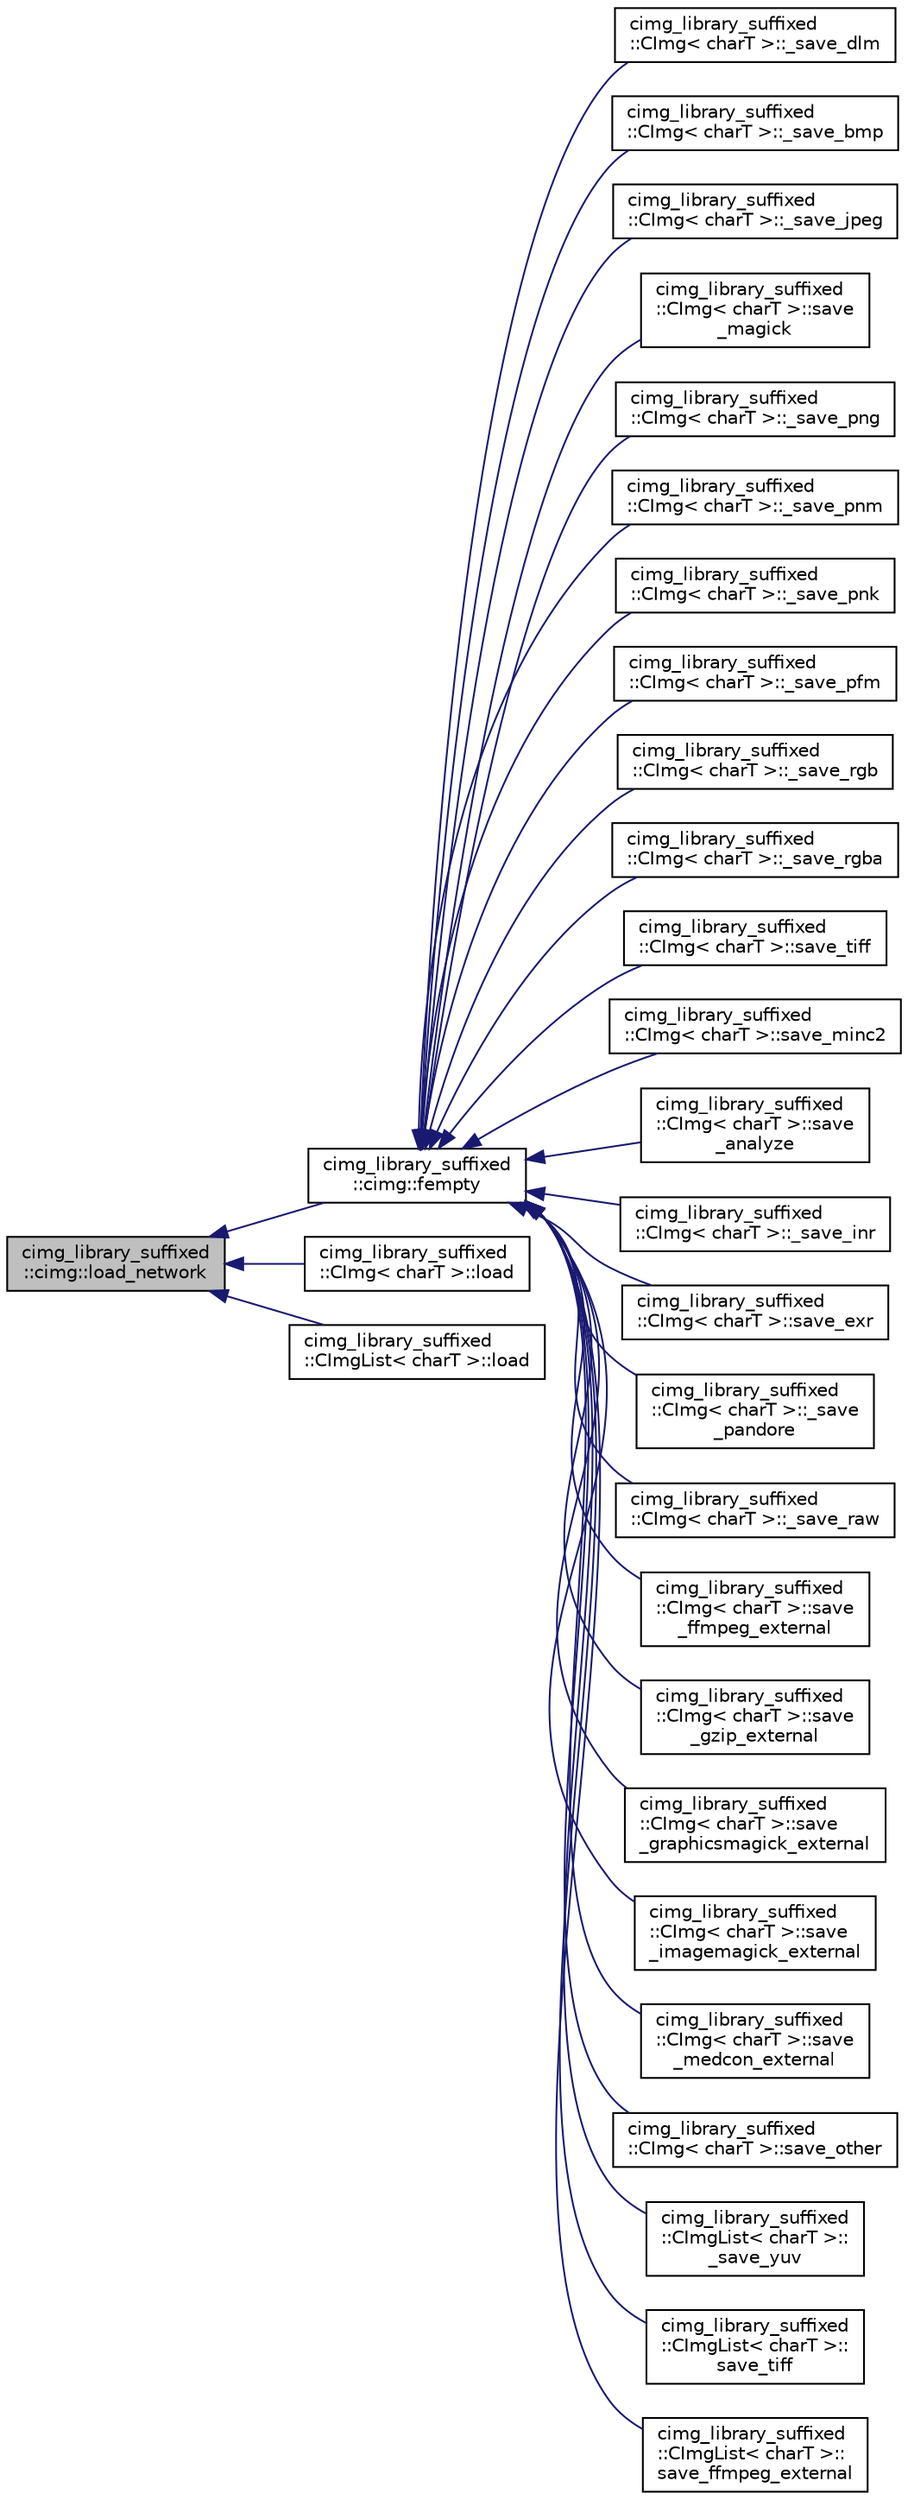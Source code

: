 digraph "cimg_library_suffixed::cimg::load_network"
{
  edge [fontname="Helvetica",fontsize="10",labelfontname="Helvetica",labelfontsize="10"];
  node [fontname="Helvetica",fontsize="10",shape=record];
  rankdir="LR";
  Node2114 [label="cimg_library_suffixed\l::cimg::load_network",height=0.2,width=0.4,color="black", fillcolor="grey75", style="filled", fontcolor="black"];
  Node2114 -> Node2115 [dir="back",color="midnightblue",fontsize="10",style="solid",fontname="Helvetica"];
  Node2115 [label="cimg_library_suffixed\l::cimg::fempty",height=0.2,width=0.4,color="black", fillcolor="white", style="filled",URL="$namespacecimg__library__suffixed_1_1cimg.html#a0f3577978081461118330fc3ecd4b9db",tooltip="Create an empty file. "];
  Node2115 -> Node2116 [dir="back",color="midnightblue",fontsize="10",style="solid",fontname="Helvetica"];
  Node2116 [label="cimg_library_suffixed\l::CImg\< charT \>::_save_dlm",height=0.2,width=0.4,color="black", fillcolor="white", style="filled",URL="$structcimg__library__suffixed_1_1_c_img.html#a78929d9b9d2af829f3e3fc576e99b61d"];
  Node2115 -> Node2117 [dir="back",color="midnightblue",fontsize="10",style="solid",fontname="Helvetica"];
  Node2117 [label="cimg_library_suffixed\l::CImg\< charT \>::_save_bmp",height=0.2,width=0.4,color="black", fillcolor="white", style="filled",URL="$structcimg__library__suffixed_1_1_c_img.html#ae9faefb948746c5d646fe5c80f28c4fc"];
  Node2115 -> Node2118 [dir="back",color="midnightblue",fontsize="10",style="solid",fontname="Helvetica"];
  Node2118 [label="cimg_library_suffixed\l::CImg\< charT \>::_save_jpeg",height=0.2,width=0.4,color="black", fillcolor="white", style="filled",URL="$structcimg__library__suffixed_1_1_c_img.html#aa41e292505817af60a4896ed19302304"];
  Node2115 -> Node2119 [dir="back",color="midnightblue",fontsize="10",style="solid",fontname="Helvetica"];
  Node2119 [label="cimg_library_suffixed\l::CImg\< charT \>::save\l_magick",height=0.2,width=0.4,color="black", fillcolor="white", style="filled",URL="$structcimg__library__suffixed_1_1_c_img.html#a6beb63196c9a26f6894e4654f771c1e5",tooltip="Save image, using built-in ImageMagick++ library. "];
  Node2115 -> Node2120 [dir="back",color="midnightblue",fontsize="10",style="solid",fontname="Helvetica"];
  Node2120 [label="cimg_library_suffixed\l::CImg\< charT \>::_save_png",height=0.2,width=0.4,color="black", fillcolor="white", style="filled",URL="$structcimg__library__suffixed_1_1_c_img.html#aab5e304310373159e357250314e99da6"];
  Node2115 -> Node2121 [dir="back",color="midnightblue",fontsize="10",style="solid",fontname="Helvetica"];
  Node2121 [label="cimg_library_suffixed\l::CImg\< charT \>::_save_pnm",height=0.2,width=0.4,color="black", fillcolor="white", style="filled",URL="$structcimg__library__suffixed_1_1_c_img.html#a3b62455c9523881fa64a47d8362c3d80"];
  Node2115 -> Node2122 [dir="back",color="midnightblue",fontsize="10",style="solid",fontname="Helvetica"];
  Node2122 [label="cimg_library_suffixed\l::CImg\< charT \>::_save_pnk",height=0.2,width=0.4,color="black", fillcolor="white", style="filled",URL="$structcimg__library__suffixed_1_1_c_img.html#a4bcf33abcee45165d20d9530f6c85242"];
  Node2115 -> Node2123 [dir="back",color="midnightblue",fontsize="10",style="solid",fontname="Helvetica"];
  Node2123 [label="cimg_library_suffixed\l::CImg\< charT \>::_save_pfm",height=0.2,width=0.4,color="black", fillcolor="white", style="filled",URL="$structcimg__library__suffixed_1_1_c_img.html#a65be74d7d22bb71e708b3beb8e9cae49"];
  Node2115 -> Node2124 [dir="back",color="midnightblue",fontsize="10",style="solid",fontname="Helvetica"];
  Node2124 [label="cimg_library_suffixed\l::CImg\< charT \>::_save_rgb",height=0.2,width=0.4,color="black", fillcolor="white", style="filled",URL="$structcimg__library__suffixed_1_1_c_img.html#a06c5e27c1dde885a96cfdad05835644e"];
  Node2115 -> Node2125 [dir="back",color="midnightblue",fontsize="10",style="solid",fontname="Helvetica"];
  Node2125 [label="cimg_library_suffixed\l::CImg\< charT \>::_save_rgba",height=0.2,width=0.4,color="black", fillcolor="white", style="filled",URL="$structcimg__library__suffixed_1_1_c_img.html#a974a21a1c7242ff9b08e4590701d920d"];
  Node2115 -> Node2126 [dir="back",color="midnightblue",fontsize="10",style="solid",fontname="Helvetica"];
  Node2126 [label="cimg_library_suffixed\l::CImg\< charT \>::save_tiff",height=0.2,width=0.4,color="black", fillcolor="white", style="filled",URL="$structcimg__library__suffixed_1_1_c_img.html#a87e93148404e8d79b7b5218e58eabf3c",tooltip="Save image as a TIFF file. "];
  Node2115 -> Node2127 [dir="back",color="midnightblue",fontsize="10",style="solid",fontname="Helvetica"];
  Node2127 [label="cimg_library_suffixed\l::CImg\< charT \>::save_minc2",height=0.2,width=0.4,color="black", fillcolor="white", style="filled",URL="$structcimg__library__suffixed_1_1_c_img.html#ab3b2aa455cd56ce20a03cb0b68ca68fc",tooltip="Save image as a MINC2 file. "];
  Node2115 -> Node2128 [dir="back",color="midnightblue",fontsize="10",style="solid",fontname="Helvetica"];
  Node2128 [label="cimg_library_suffixed\l::CImg\< charT \>::save\l_analyze",height=0.2,width=0.4,color="black", fillcolor="white", style="filled",URL="$structcimg__library__suffixed_1_1_c_img.html#a09711118d3b31870942e99adbefffed1",tooltip="Save image as an ANALYZE7.5 or NIFTI file. "];
  Node2115 -> Node2129 [dir="back",color="midnightblue",fontsize="10",style="solid",fontname="Helvetica"];
  Node2129 [label="cimg_library_suffixed\l::CImg\< charT \>::_save_inr",height=0.2,width=0.4,color="black", fillcolor="white", style="filled",URL="$structcimg__library__suffixed_1_1_c_img.html#aa29c8a2179f282535660800f9b9192e0"];
  Node2115 -> Node2130 [dir="back",color="midnightblue",fontsize="10",style="solid",fontname="Helvetica"];
  Node2130 [label="cimg_library_suffixed\l::CImg\< charT \>::save_exr",height=0.2,width=0.4,color="black", fillcolor="white", style="filled",URL="$structcimg__library__suffixed_1_1_c_img.html#ad5fb082bca9bcc268e8f77019788ae51",tooltip="Save image as an OpenEXR file. "];
  Node2115 -> Node2131 [dir="back",color="midnightblue",fontsize="10",style="solid",fontname="Helvetica"];
  Node2131 [label="cimg_library_suffixed\l::CImg\< charT \>::_save\l_pandore",height=0.2,width=0.4,color="black", fillcolor="white", style="filled",URL="$structcimg__library__suffixed_1_1_c_img.html#a01931f2bad5c72da454d990ebcf55f94"];
  Node2115 -> Node2132 [dir="back",color="midnightblue",fontsize="10",style="solid",fontname="Helvetica"];
  Node2132 [label="cimg_library_suffixed\l::CImg\< charT \>::_save_raw",height=0.2,width=0.4,color="black", fillcolor="white", style="filled",URL="$structcimg__library__suffixed_1_1_c_img.html#a069feb3e722bb4a1f52ea72c1c86ca97"];
  Node2115 -> Node2133 [dir="back",color="midnightblue",fontsize="10",style="solid",fontname="Helvetica"];
  Node2133 [label="cimg_library_suffixed\l::CImg\< charT \>::save\l_ffmpeg_external",height=0.2,width=0.4,color="black", fillcolor="white", style="filled",URL="$structcimg__library__suffixed_1_1_c_img.html#a3a8132f303e3295e0219ea4518c6ef20",tooltip="Save volumetric image as a video, using ffmpeg external binary. "];
  Node2115 -> Node2134 [dir="back",color="midnightblue",fontsize="10",style="solid",fontname="Helvetica"];
  Node2134 [label="cimg_library_suffixed\l::CImg\< charT \>::save\l_gzip_external",height=0.2,width=0.4,color="black", fillcolor="white", style="filled",URL="$structcimg__library__suffixed_1_1_c_img.html#a53983bb4f1ebe2a817b68029b8c04cb1",tooltip="Save image using gzip external binary. "];
  Node2115 -> Node2135 [dir="back",color="midnightblue",fontsize="10",style="solid",fontname="Helvetica"];
  Node2135 [label="cimg_library_suffixed\l::CImg\< charT \>::save\l_graphicsmagick_external",height=0.2,width=0.4,color="black", fillcolor="white", style="filled",URL="$structcimg__library__suffixed_1_1_c_img.html#a44f125968c20e8c7d833bf7d75c32db6",tooltip="Save image using GraphicsMagick&#39;s external binary. "];
  Node2115 -> Node2136 [dir="back",color="midnightblue",fontsize="10",style="solid",fontname="Helvetica"];
  Node2136 [label="cimg_library_suffixed\l::CImg\< charT \>::save\l_imagemagick_external",height=0.2,width=0.4,color="black", fillcolor="white", style="filled",URL="$structcimg__library__suffixed_1_1_c_img.html#afbf8db949f62c8bd3f2f73ba3d9c1420",tooltip="Save image using ImageMagick&#39;s external binary. "];
  Node2115 -> Node2137 [dir="back",color="midnightblue",fontsize="10",style="solid",fontname="Helvetica"];
  Node2137 [label="cimg_library_suffixed\l::CImg\< charT \>::save\l_medcon_external",height=0.2,width=0.4,color="black", fillcolor="white", style="filled",URL="$structcimg__library__suffixed_1_1_c_img.html#a30d02c3d77fc43c8b5845e92268cdab5",tooltip="Save image as a Dicom file. "];
  Node2115 -> Node2138 [dir="back",color="midnightblue",fontsize="10",style="solid",fontname="Helvetica"];
  Node2138 [label="cimg_library_suffixed\l::CImg\< charT \>::save_other",height=0.2,width=0.4,color="black", fillcolor="white", style="filled",URL="$structcimg__library__suffixed_1_1_c_img.html#a6b77dc615829820ba0675409feaef3d8"];
  Node2115 -> Node2139 [dir="back",color="midnightblue",fontsize="10",style="solid",fontname="Helvetica"];
  Node2139 [label="cimg_library_suffixed\l::CImgList\< charT \>::\l_save_yuv",height=0.2,width=0.4,color="black", fillcolor="white", style="filled",URL="$structcimg__library__suffixed_1_1_c_img_list.html#afa25415a30608d507bc22bd6b85b5c1e"];
  Node2115 -> Node2140 [dir="back",color="midnightblue",fontsize="10",style="solid",fontname="Helvetica"];
  Node2140 [label="cimg_library_suffixed\l::CImgList\< charT \>::\lsave_tiff",height=0.2,width=0.4,color="black", fillcolor="white", style="filled",URL="$structcimg__library__suffixed_1_1_c_img_list.html#a62700a17bb0af63522c732b9d1a15325",tooltip="Save list as a TIFF file. "];
  Node2115 -> Node2141 [dir="back",color="midnightblue",fontsize="10",style="solid",fontname="Helvetica"];
  Node2141 [label="cimg_library_suffixed\l::CImgList\< charT \>::\lsave_ffmpeg_external",height=0.2,width=0.4,color="black", fillcolor="white", style="filled",URL="$structcimg__library__suffixed_1_1_c_img_list.html#af09a45345581747984f4df0607418f2c",tooltip="Save image sequence, using the external tool &#39;ffmpeg&#39;. "];
  Node2114 -> Node2142 [dir="back",color="midnightblue",fontsize="10",style="solid",fontname="Helvetica"];
  Node2142 [label="cimg_library_suffixed\l::CImg\< charT \>::load",height=0.2,width=0.4,color="black", fillcolor="white", style="filled",URL="$structcimg__library__suffixed_1_1_c_img.html#ae8353b28bfbc5c4421c7adfbb98fe32f",tooltip="Load image from a file. "];
  Node2114 -> Node2143 [dir="back",color="midnightblue",fontsize="10",style="solid",fontname="Helvetica"];
  Node2143 [label="cimg_library_suffixed\l::CImgList\< charT \>::load",height=0.2,width=0.4,color="black", fillcolor="white", style="filled",URL="$structcimg__library__suffixed_1_1_c_img_list.html#a63bd67d8dd2301933df7decb4612916e",tooltip="Load a list from a file. "];
}
